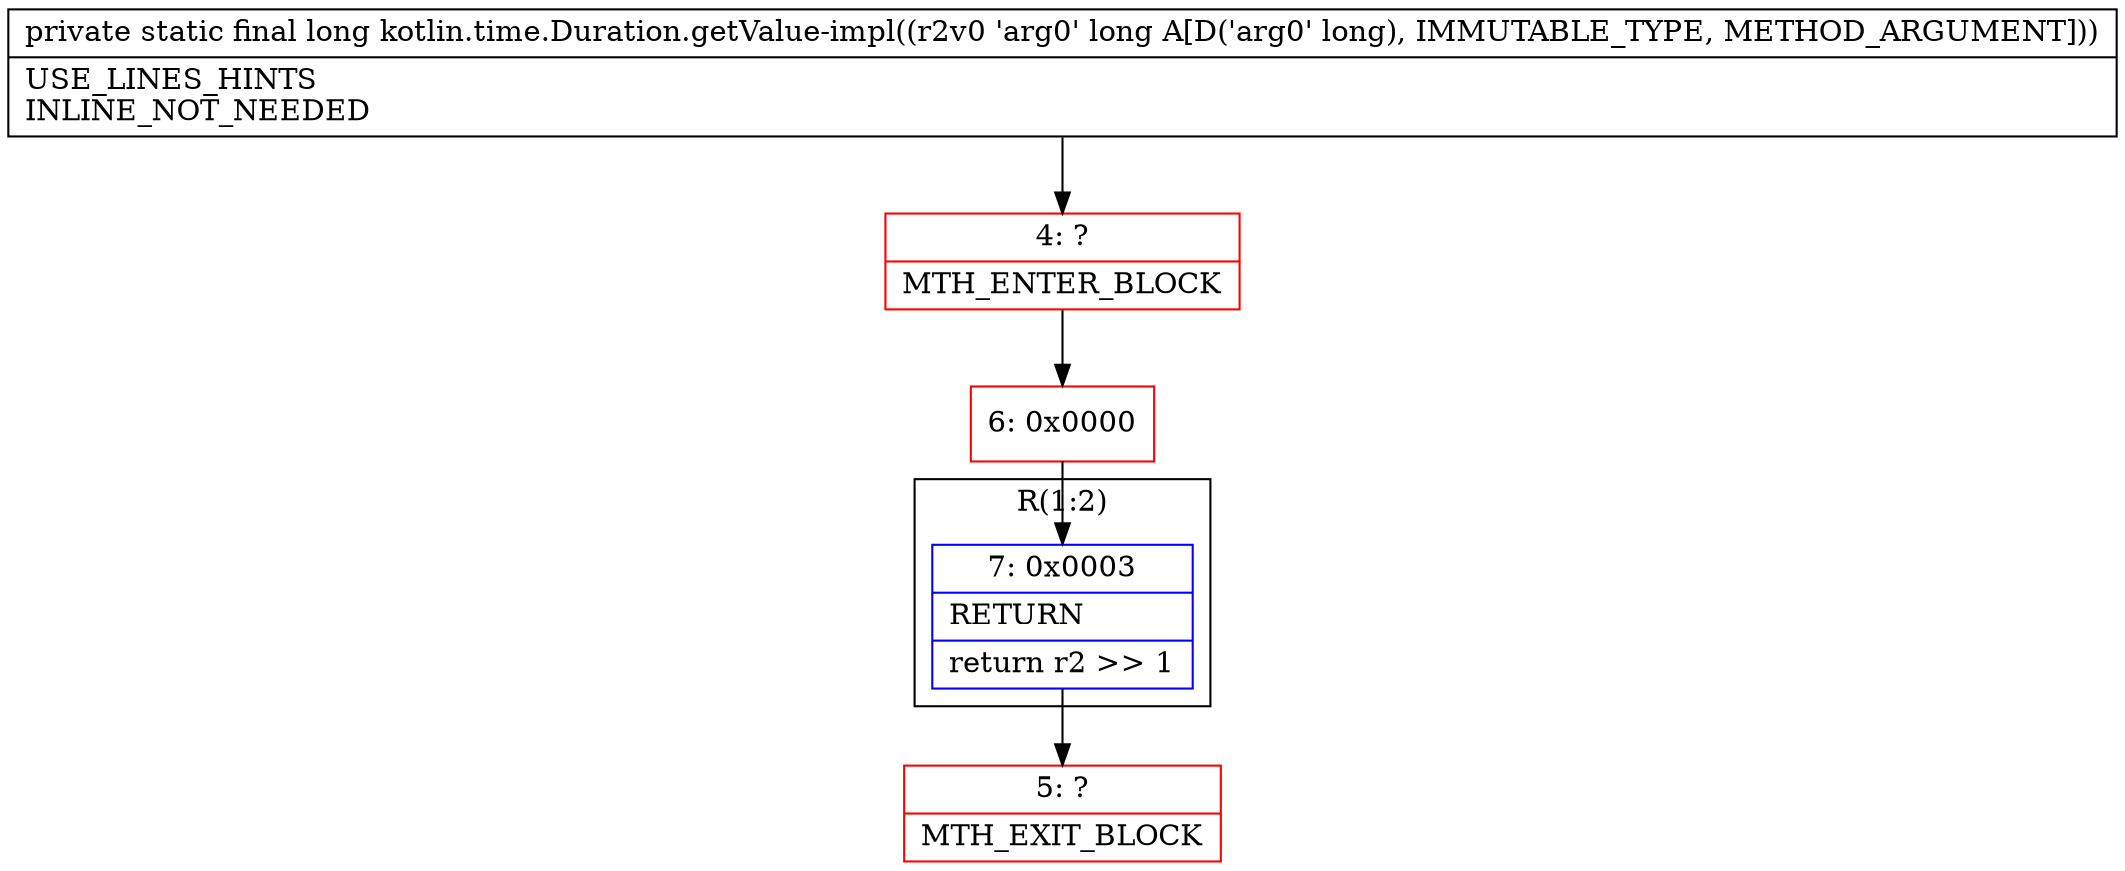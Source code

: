 digraph "CFG forkotlin.time.Duration.getValue\-impl(J)J" {
subgraph cluster_Region_1022979656 {
label = "R(1:2)";
node [shape=record,color=blue];
Node_7 [shape=record,label="{7\:\ 0x0003|RETURN\l|return r2 \>\> 1\l}"];
}
Node_4 [shape=record,color=red,label="{4\:\ ?|MTH_ENTER_BLOCK\l}"];
Node_6 [shape=record,color=red,label="{6\:\ 0x0000}"];
Node_5 [shape=record,color=red,label="{5\:\ ?|MTH_EXIT_BLOCK\l}"];
MethodNode[shape=record,label="{private static final long kotlin.time.Duration.getValue\-impl((r2v0 'arg0' long A[D('arg0' long), IMMUTABLE_TYPE, METHOD_ARGUMENT]))  | USE_LINES_HINTS\lINLINE_NOT_NEEDED\l}"];
MethodNode -> Node_4;Node_7 -> Node_5;
Node_4 -> Node_6;
Node_6 -> Node_7;
}

